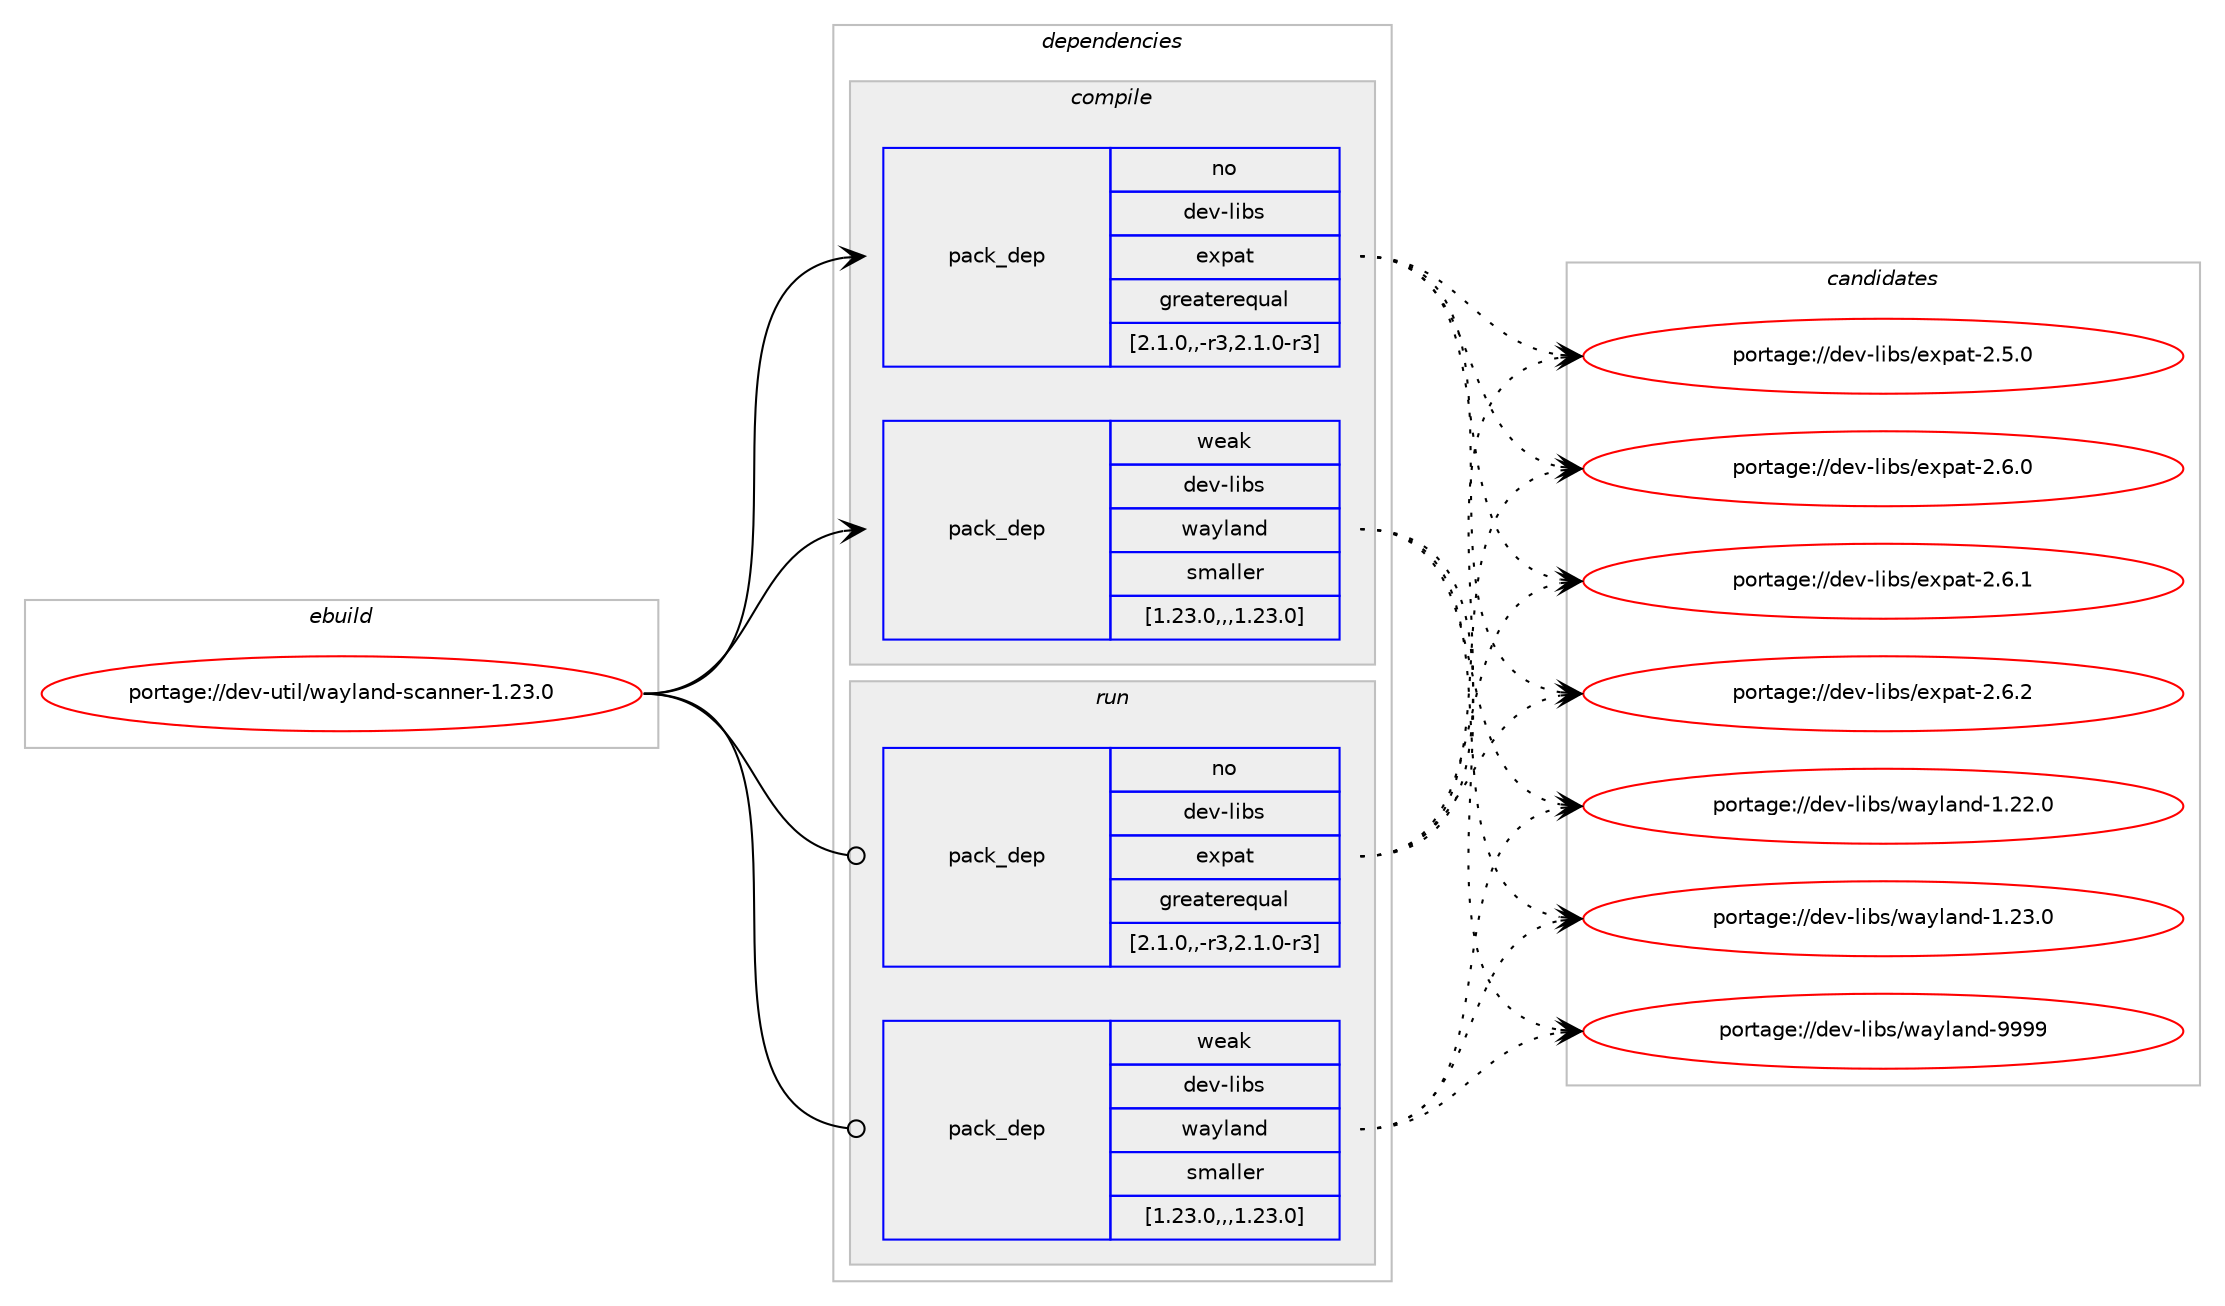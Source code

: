 digraph prolog {

# *************
# Graph options
# *************

newrank=true;
concentrate=true;
compound=true;
graph [rankdir=LR,fontname=Helvetica,fontsize=10,ranksep=1.5];#, ranksep=2.5, nodesep=0.2];
edge  [arrowhead=vee];
node  [fontname=Helvetica,fontsize=10];

# **********
# The ebuild
# **********

subgraph cluster_leftcol {
color=gray;
rank=same;
label=<<i>ebuild</i>>;
id [label="portage://dev-util/wayland-scanner-1.23.0", color=red, width=4, href="../dev-util/wayland-scanner-1.23.0.svg"];
}

# ****************
# The dependencies
# ****************

subgraph cluster_midcol {
color=gray;
label=<<i>dependencies</i>>;
subgraph cluster_compile {
fillcolor="#eeeeee";
style=filled;
label=<<i>compile</i>>;
subgraph pack153890 {
dependency215811 [label=<<TABLE BORDER="0" CELLBORDER="1" CELLSPACING="0" CELLPADDING="4" WIDTH="220"><TR><TD ROWSPAN="6" CELLPADDING="30">pack_dep</TD></TR><TR><TD WIDTH="110">no</TD></TR><TR><TD>dev-libs</TD></TR><TR><TD>expat</TD></TR><TR><TD>greaterequal</TD></TR><TR><TD>[2.1.0,,-r3,2.1.0-r3]</TD></TR></TABLE>>, shape=none, color=blue];
}
id:e -> dependency215811:w [weight=20,style="solid",arrowhead="vee"];
subgraph pack153891 {
dependency215812 [label=<<TABLE BORDER="0" CELLBORDER="1" CELLSPACING="0" CELLPADDING="4" WIDTH="220"><TR><TD ROWSPAN="6" CELLPADDING="30">pack_dep</TD></TR><TR><TD WIDTH="110">weak</TD></TR><TR><TD>dev-libs</TD></TR><TR><TD>wayland</TD></TR><TR><TD>smaller</TD></TR><TR><TD>[1.23.0,,,1.23.0]</TD></TR></TABLE>>, shape=none, color=blue];
}
id:e -> dependency215812:w [weight=20,style="solid",arrowhead="vee"];
}
subgraph cluster_compileandrun {
fillcolor="#eeeeee";
style=filled;
label=<<i>compile and run</i>>;
}
subgraph cluster_run {
fillcolor="#eeeeee";
style=filled;
label=<<i>run</i>>;
subgraph pack153892 {
dependency215813 [label=<<TABLE BORDER="0" CELLBORDER="1" CELLSPACING="0" CELLPADDING="4" WIDTH="220"><TR><TD ROWSPAN="6" CELLPADDING="30">pack_dep</TD></TR><TR><TD WIDTH="110">no</TD></TR><TR><TD>dev-libs</TD></TR><TR><TD>expat</TD></TR><TR><TD>greaterequal</TD></TR><TR><TD>[2.1.0,,-r3,2.1.0-r3]</TD></TR></TABLE>>, shape=none, color=blue];
}
id:e -> dependency215813:w [weight=20,style="solid",arrowhead="odot"];
subgraph pack153893 {
dependency215814 [label=<<TABLE BORDER="0" CELLBORDER="1" CELLSPACING="0" CELLPADDING="4" WIDTH="220"><TR><TD ROWSPAN="6" CELLPADDING="30">pack_dep</TD></TR><TR><TD WIDTH="110">weak</TD></TR><TR><TD>dev-libs</TD></TR><TR><TD>wayland</TD></TR><TR><TD>smaller</TD></TR><TR><TD>[1.23.0,,,1.23.0]</TD></TR></TABLE>>, shape=none, color=blue];
}
id:e -> dependency215814:w [weight=20,style="solid",arrowhead="odot"];
}
}

# **************
# The candidates
# **************

subgraph cluster_choices {
rank=same;
color=gray;
label=<<i>candidates</i>>;

subgraph choice153890 {
color=black;
nodesep=1;
choice10010111845108105981154710112011297116455046534648 [label="portage://dev-libs/expat-2.5.0", color=red, width=4,href="../dev-libs/expat-2.5.0.svg"];
choice10010111845108105981154710112011297116455046544648 [label="portage://dev-libs/expat-2.6.0", color=red, width=4,href="../dev-libs/expat-2.6.0.svg"];
choice10010111845108105981154710112011297116455046544649 [label="portage://dev-libs/expat-2.6.1", color=red, width=4,href="../dev-libs/expat-2.6.1.svg"];
choice10010111845108105981154710112011297116455046544650 [label="portage://dev-libs/expat-2.6.2", color=red, width=4,href="../dev-libs/expat-2.6.2.svg"];
dependency215811:e -> choice10010111845108105981154710112011297116455046534648:w [style=dotted,weight="100"];
dependency215811:e -> choice10010111845108105981154710112011297116455046544648:w [style=dotted,weight="100"];
dependency215811:e -> choice10010111845108105981154710112011297116455046544649:w [style=dotted,weight="100"];
dependency215811:e -> choice10010111845108105981154710112011297116455046544650:w [style=dotted,weight="100"];
}
subgraph choice153891 {
color=black;
nodesep=1;
choice100101118451081059811547119971211089711010045494650504648 [label="portage://dev-libs/wayland-1.22.0", color=red, width=4,href="../dev-libs/wayland-1.22.0.svg"];
choice100101118451081059811547119971211089711010045494650514648 [label="portage://dev-libs/wayland-1.23.0", color=red, width=4,href="../dev-libs/wayland-1.23.0.svg"];
choice10010111845108105981154711997121108971101004557575757 [label="portage://dev-libs/wayland-9999", color=red, width=4,href="../dev-libs/wayland-9999.svg"];
dependency215812:e -> choice100101118451081059811547119971211089711010045494650504648:w [style=dotted,weight="100"];
dependency215812:e -> choice100101118451081059811547119971211089711010045494650514648:w [style=dotted,weight="100"];
dependency215812:e -> choice10010111845108105981154711997121108971101004557575757:w [style=dotted,weight="100"];
}
subgraph choice153892 {
color=black;
nodesep=1;
choice10010111845108105981154710112011297116455046534648 [label="portage://dev-libs/expat-2.5.0", color=red, width=4,href="../dev-libs/expat-2.5.0.svg"];
choice10010111845108105981154710112011297116455046544648 [label="portage://dev-libs/expat-2.6.0", color=red, width=4,href="../dev-libs/expat-2.6.0.svg"];
choice10010111845108105981154710112011297116455046544649 [label="portage://dev-libs/expat-2.6.1", color=red, width=4,href="../dev-libs/expat-2.6.1.svg"];
choice10010111845108105981154710112011297116455046544650 [label="portage://dev-libs/expat-2.6.2", color=red, width=4,href="../dev-libs/expat-2.6.2.svg"];
dependency215813:e -> choice10010111845108105981154710112011297116455046534648:w [style=dotted,weight="100"];
dependency215813:e -> choice10010111845108105981154710112011297116455046544648:w [style=dotted,weight="100"];
dependency215813:e -> choice10010111845108105981154710112011297116455046544649:w [style=dotted,weight="100"];
dependency215813:e -> choice10010111845108105981154710112011297116455046544650:w [style=dotted,weight="100"];
}
subgraph choice153893 {
color=black;
nodesep=1;
choice100101118451081059811547119971211089711010045494650504648 [label="portage://dev-libs/wayland-1.22.0", color=red, width=4,href="../dev-libs/wayland-1.22.0.svg"];
choice100101118451081059811547119971211089711010045494650514648 [label="portage://dev-libs/wayland-1.23.0", color=red, width=4,href="../dev-libs/wayland-1.23.0.svg"];
choice10010111845108105981154711997121108971101004557575757 [label="portage://dev-libs/wayland-9999", color=red, width=4,href="../dev-libs/wayland-9999.svg"];
dependency215814:e -> choice100101118451081059811547119971211089711010045494650504648:w [style=dotted,weight="100"];
dependency215814:e -> choice100101118451081059811547119971211089711010045494650514648:w [style=dotted,weight="100"];
dependency215814:e -> choice10010111845108105981154711997121108971101004557575757:w [style=dotted,weight="100"];
}
}

}
